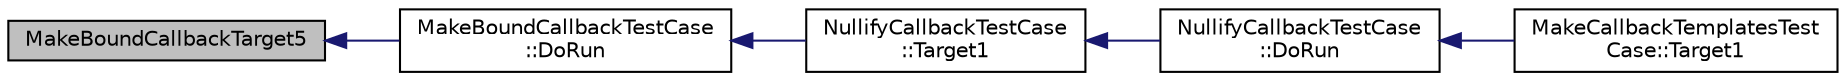 digraph "MakeBoundCallbackTarget5"
{
  edge [fontname="Helvetica",fontsize="10",labelfontname="Helvetica",labelfontsize="10"];
  node [fontname="Helvetica",fontsize="10",shape=record];
  rankdir="LR";
  Node1 [label="MakeBoundCallbackTarget5",height=0.2,width=0.4,color="black", fillcolor="grey75", style="filled", fontcolor="black"];
  Node1 -> Node2 [dir="back",color="midnightblue",fontsize="10",style="solid"];
  Node2 [label="MakeBoundCallbackTestCase\l::DoRun",height=0.2,width=0.4,color="black", fillcolor="white", style="filled",URL="$d3/dd7/classMakeBoundCallbackTestCase.html#a772b25a78de2ba45e41087fc1157c61c",tooltip="Implementation to actually run this TestCase. "];
  Node2 -> Node3 [dir="back",color="midnightblue",fontsize="10",style="solid"];
  Node3 [label="NullifyCallbackTestCase\l::Target1",height=0.2,width=0.4,color="black", fillcolor="white", style="filled",URL="$db/d9b/classNullifyCallbackTestCase.html#aa5400251f3da6311ea3bf4327fb55c7f"];
  Node3 -> Node4 [dir="back",color="midnightblue",fontsize="10",style="solid"];
  Node4 [label="NullifyCallbackTestCase\l::DoRun",height=0.2,width=0.4,color="black", fillcolor="white", style="filled",URL="$db/d9b/classNullifyCallbackTestCase.html#ae20af2bdd79c85be1b075171568c4ecc",tooltip="Implementation to actually run this TestCase. "];
  Node4 -> Node5 [dir="back",color="midnightblue",fontsize="10",style="solid"];
  Node5 [label="MakeCallbackTemplatesTest\lCase::Target1",height=0.2,width=0.4,color="black", fillcolor="white", style="filled",URL="$d1/d1c/classMakeCallbackTemplatesTestCase.html#ae36412d99973065222e9ef7cb75a68a8"];
}
